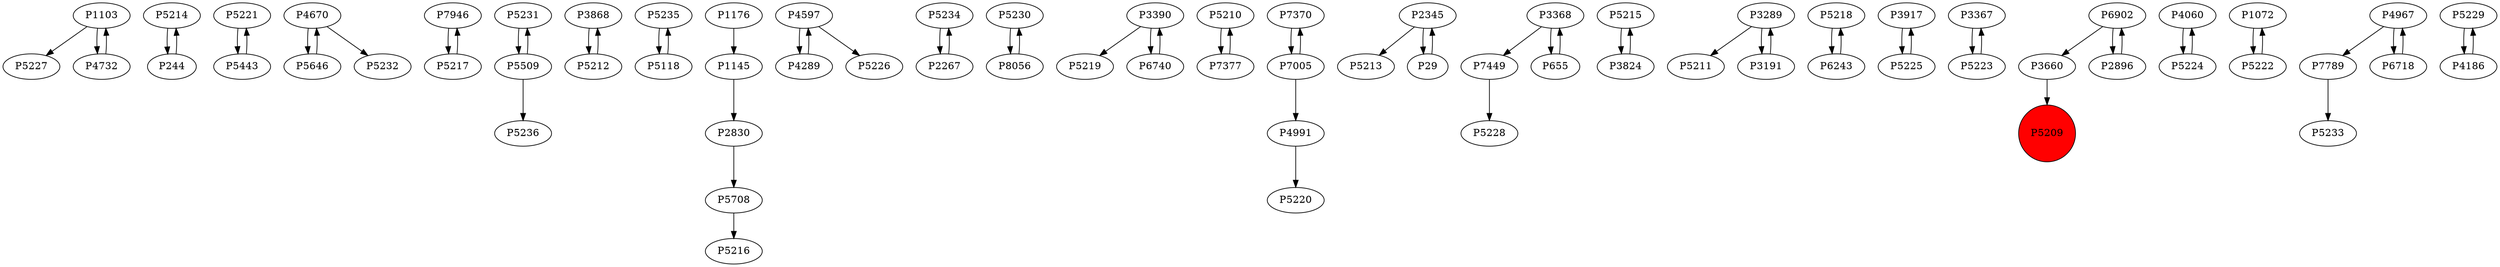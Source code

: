 digraph {
	P1103 -> P5227
	P5214 -> P244
	P5221 -> P5443
	P4670 -> P5646
	P7946 -> P5217
	P5231 -> P5509
	P3868 -> P5212
	P5235 -> P5118
	P1103 -> P4732
	P1145 -> P2830
	P4597 -> P4289
	P5234 -> P2267
	P5230 -> P8056
	P3390 -> P5219
	P5217 -> P7946
	P5210 -> P7377
	P7370 -> P7005
	P2345 -> P5213
	P3368 -> P7449
	P4597 -> P5226
	P8056 -> P5230
	P5215 -> P3824
	P5708 -> P5216
	P3289 -> P5211
	P3390 -> P6740
	P5509 -> P5236
	P3191 -> P3289
	P5218 -> P6243
	P3917 -> P5225
	P7005 -> P4991
	P7449 -> P5228
	P3367 -> P5223
	P2267 -> P5234
	P244 -> P5214
	P6902 -> P3660
	P4060 -> P5224
	P4289 -> P4597
	P7377 -> P5210
	P1072 -> P5222
	P5646 -> P4670
	P7005 -> P7370
	P4732 -> P1103
	P5118 -> P5235
	P5212 -> P3868
	P1176 -> P1145
	P6740 -> P3390
	P5224 -> P4060
	P5443 -> P5221
	P3660 -> P5209
	P2896 -> P6902
	P5223 -> P3367
	P655 -> P3368
	P29 -> P2345
	P7789 -> P5233
	P5229 -> P4186
	P4967 -> P6718
	P4670 -> P5232
	P5222 -> P1072
	P2345 -> P29
	P5509 -> P5231
	P3824 -> P5215
	P3289 -> P3191
	P5225 -> P3917
	P6243 -> P5218
	P6902 -> P2896
	P3368 -> P655
	P4186 -> P5229
	P2830 -> P5708
	P4991 -> P5220
	P4967 -> P7789
	P6718 -> P4967
	P5209 [shape=circle]
	P5209 [style=filled]
	P5209 [fillcolor=red]
}